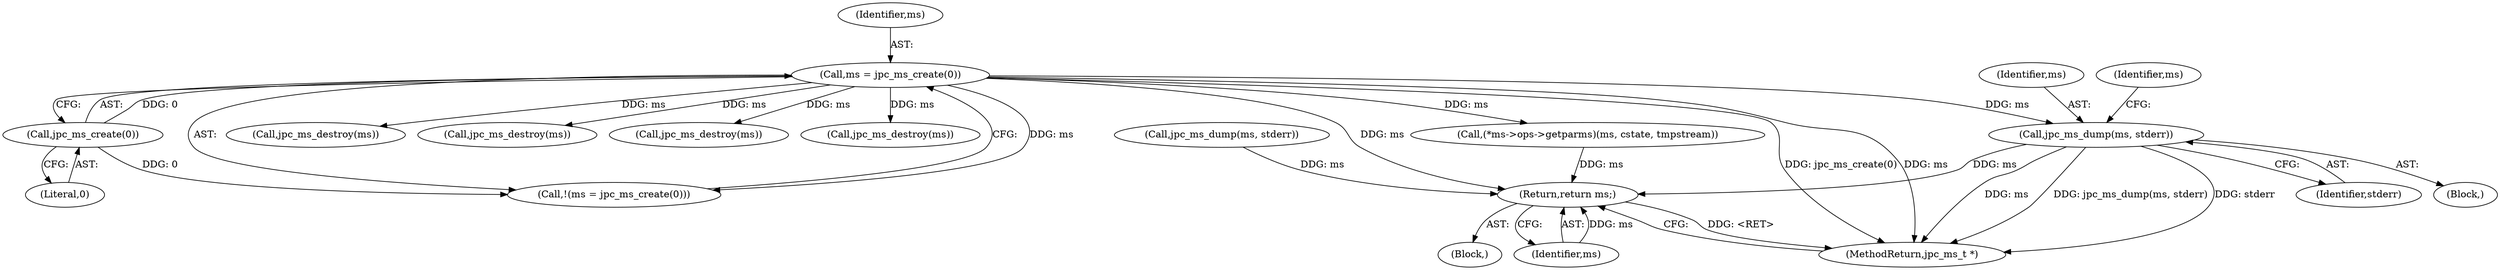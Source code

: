 digraph "0_jasper_d42b2388f7f8e0332c846675133acea151fc557a_34@pointer" {
"1000285" [label="(Call,jpc_ms_dump(ms, stderr))"];
"1000121" [label="(Call,ms = jpc_ms_create(0))"];
"1000123" [label="(Call,jpc_ms_create(0))"];
"1000306" [label="(Return,return ms;)"];
"1000286" [label="(Identifier,ms)"];
"1000122" [label="(Identifier,ms)"];
"1000186" [label="(Call,jpc_ms_destroy(ms))"];
"1000124" [label="(Literal,0)"];
"1000148" [label="(Call,jpc_ms_destroy(ms))"];
"1000287" [label="(Identifier,stderr)"];
"1000306" [label="(Return,return ms;)"];
"1000123" [label="(Call,jpc_ms_create(0))"];
"1000224" [label="(Call,jpc_ms_destroy(ms))"];
"1000115" [label="(Block,)"];
"1000291" [label="(Identifier,ms)"];
"1000284" [label="(Block,)"];
"1000121" [label="(Call,ms = jpc_ms_create(0))"];
"1000203" [label="(Call,jpc_ms_destroy(ms))"];
"1000229" [label="(Call,(*ms->ops->getparms)(ms, cstate, tmpstream))"];
"1000250" [label="(Call,jpc_ms_dump(ms, stderr))"];
"1000307" [label="(Identifier,ms)"];
"1000285" [label="(Call,jpc_ms_dump(ms, stderr))"];
"1000120" [label="(Call,!(ms = jpc_ms_create(0)))"];
"1000308" [label="(MethodReturn,jpc_ms_t *)"];
"1000285" -> "1000284"  [label="AST: "];
"1000285" -> "1000287"  [label="CFG: "];
"1000286" -> "1000285"  [label="AST: "];
"1000287" -> "1000285"  [label="AST: "];
"1000291" -> "1000285"  [label="CFG: "];
"1000285" -> "1000308"  [label="DDG: ms"];
"1000285" -> "1000308"  [label="DDG: jpc_ms_dump(ms, stderr)"];
"1000285" -> "1000308"  [label="DDG: stderr"];
"1000121" -> "1000285"  [label="DDG: ms"];
"1000285" -> "1000306"  [label="DDG: ms"];
"1000121" -> "1000120"  [label="AST: "];
"1000121" -> "1000123"  [label="CFG: "];
"1000122" -> "1000121"  [label="AST: "];
"1000123" -> "1000121"  [label="AST: "];
"1000120" -> "1000121"  [label="CFG: "];
"1000121" -> "1000308"  [label="DDG: jpc_ms_create(0)"];
"1000121" -> "1000308"  [label="DDG: ms"];
"1000121" -> "1000120"  [label="DDG: ms"];
"1000123" -> "1000121"  [label="DDG: 0"];
"1000121" -> "1000148"  [label="DDG: ms"];
"1000121" -> "1000186"  [label="DDG: ms"];
"1000121" -> "1000203"  [label="DDG: ms"];
"1000121" -> "1000224"  [label="DDG: ms"];
"1000121" -> "1000229"  [label="DDG: ms"];
"1000121" -> "1000306"  [label="DDG: ms"];
"1000123" -> "1000124"  [label="CFG: "];
"1000124" -> "1000123"  [label="AST: "];
"1000123" -> "1000120"  [label="DDG: 0"];
"1000306" -> "1000115"  [label="AST: "];
"1000306" -> "1000307"  [label="CFG: "];
"1000307" -> "1000306"  [label="AST: "];
"1000308" -> "1000306"  [label="CFG: "];
"1000306" -> "1000308"  [label="DDG: <RET>"];
"1000307" -> "1000306"  [label="DDG: ms"];
"1000250" -> "1000306"  [label="DDG: ms"];
"1000229" -> "1000306"  [label="DDG: ms"];
}
